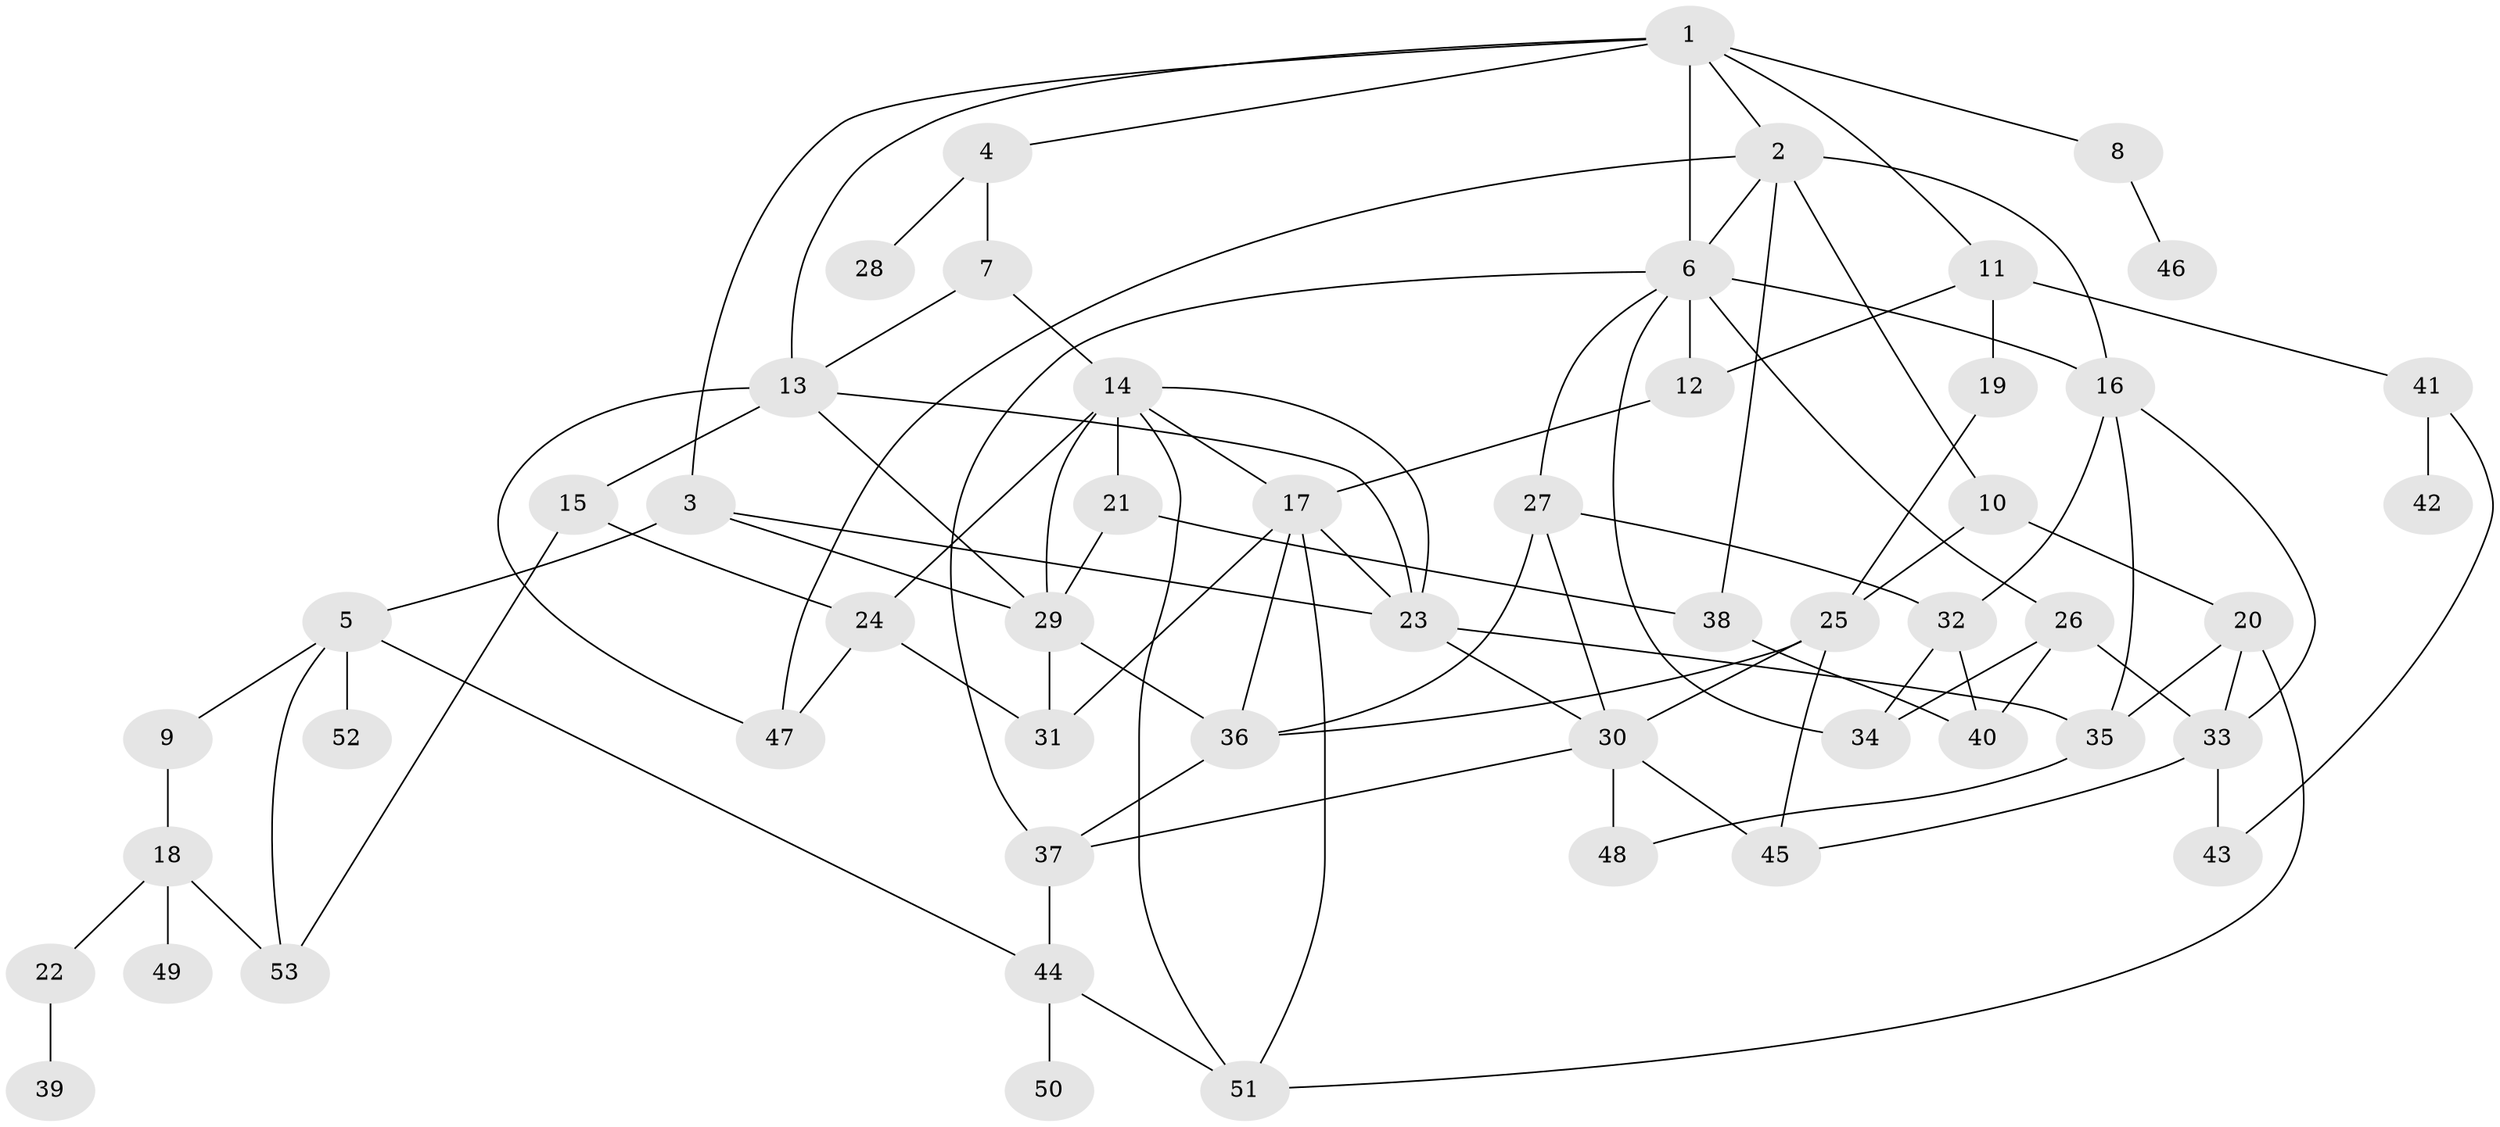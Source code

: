 // original degree distribution, {7: 0.02857142857142857, 4: 0.1523809523809524, 3: 0.2571428571428571, 6: 0.01904761904761905, 2: 0.29523809523809524, 5: 0.0761904761904762, 1: 0.17142857142857143}
// Generated by graph-tools (version 1.1) at 2025/48/03/04/25 22:48:57]
// undirected, 53 vertices, 96 edges
graph export_dot {
  node [color=gray90,style=filled];
  1;
  2;
  3;
  4;
  5;
  6;
  7;
  8;
  9;
  10;
  11;
  12;
  13;
  14;
  15;
  16;
  17;
  18;
  19;
  20;
  21;
  22;
  23;
  24;
  25;
  26;
  27;
  28;
  29;
  30;
  31;
  32;
  33;
  34;
  35;
  36;
  37;
  38;
  39;
  40;
  41;
  42;
  43;
  44;
  45;
  46;
  47;
  48;
  49;
  50;
  51;
  52;
  53;
  1 -- 2 [weight=1.0];
  1 -- 3 [weight=1.0];
  1 -- 4 [weight=1.0];
  1 -- 6 [weight=1.0];
  1 -- 8 [weight=1.0];
  1 -- 11 [weight=1.0];
  1 -- 13 [weight=1.0];
  2 -- 6 [weight=1.0];
  2 -- 10 [weight=1.0];
  2 -- 16 [weight=1.0];
  2 -- 38 [weight=1.0];
  2 -- 47 [weight=1.0];
  3 -- 5 [weight=1.0];
  3 -- 23 [weight=1.0];
  3 -- 29 [weight=1.0];
  4 -- 7 [weight=1.0];
  4 -- 28 [weight=1.0];
  5 -- 9 [weight=1.0];
  5 -- 44 [weight=1.0];
  5 -- 52 [weight=1.0];
  5 -- 53 [weight=1.0];
  6 -- 12 [weight=1.0];
  6 -- 16 [weight=2.0];
  6 -- 26 [weight=2.0];
  6 -- 27 [weight=1.0];
  6 -- 34 [weight=1.0];
  6 -- 37 [weight=1.0];
  7 -- 13 [weight=1.0];
  7 -- 14 [weight=1.0];
  8 -- 46 [weight=1.0];
  9 -- 18 [weight=1.0];
  10 -- 20 [weight=1.0];
  10 -- 25 [weight=1.0];
  11 -- 12 [weight=1.0];
  11 -- 19 [weight=1.0];
  11 -- 41 [weight=1.0];
  12 -- 17 [weight=1.0];
  13 -- 15 [weight=1.0];
  13 -- 23 [weight=1.0];
  13 -- 29 [weight=1.0];
  13 -- 47 [weight=1.0];
  14 -- 17 [weight=1.0];
  14 -- 21 [weight=1.0];
  14 -- 23 [weight=1.0];
  14 -- 24 [weight=1.0];
  14 -- 29 [weight=1.0];
  14 -- 51 [weight=1.0];
  15 -- 24 [weight=1.0];
  15 -- 53 [weight=1.0];
  16 -- 32 [weight=1.0];
  16 -- 33 [weight=1.0];
  16 -- 35 [weight=1.0];
  17 -- 23 [weight=1.0];
  17 -- 31 [weight=1.0];
  17 -- 36 [weight=1.0];
  17 -- 51 [weight=1.0];
  18 -- 22 [weight=1.0];
  18 -- 49 [weight=1.0];
  18 -- 53 [weight=1.0];
  19 -- 25 [weight=1.0];
  20 -- 33 [weight=1.0];
  20 -- 35 [weight=1.0];
  20 -- 51 [weight=1.0];
  21 -- 29 [weight=2.0];
  21 -- 38 [weight=1.0];
  22 -- 39 [weight=1.0];
  23 -- 30 [weight=1.0];
  23 -- 35 [weight=1.0];
  24 -- 31 [weight=1.0];
  24 -- 47 [weight=1.0];
  25 -- 30 [weight=1.0];
  25 -- 36 [weight=1.0];
  25 -- 45 [weight=1.0];
  26 -- 33 [weight=1.0];
  26 -- 34 [weight=1.0];
  26 -- 40 [weight=1.0];
  27 -- 30 [weight=1.0];
  27 -- 32 [weight=1.0];
  27 -- 36 [weight=1.0];
  29 -- 31 [weight=1.0];
  29 -- 36 [weight=1.0];
  30 -- 37 [weight=1.0];
  30 -- 45 [weight=1.0];
  30 -- 48 [weight=2.0];
  32 -- 34 [weight=1.0];
  32 -- 40 [weight=1.0];
  33 -- 43 [weight=1.0];
  33 -- 45 [weight=1.0];
  35 -- 48 [weight=1.0];
  36 -- 37 [weight=1.0];
  37 -- 44 [weight=1.0];
  38 -- 40 [weight=1.0];
  41 -- 42 [weight=1.0];
  41 -- 43 [weight=1.0];
  44 -- 50 [weight=1.0];
  44 -- 51 [weight=1.0];
}
